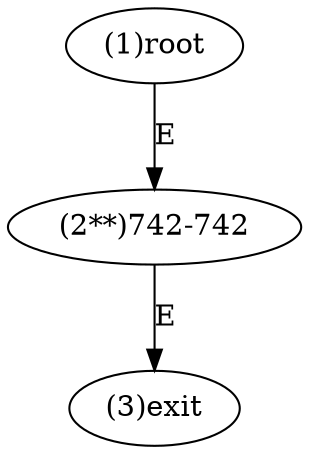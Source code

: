 digraph "" { 
1[ label="(1)root"];
2[ label="(2**)742-742"];
3[ label="(3)exit"];
1->2[ label="E"];
2->3[ label="E"];
}